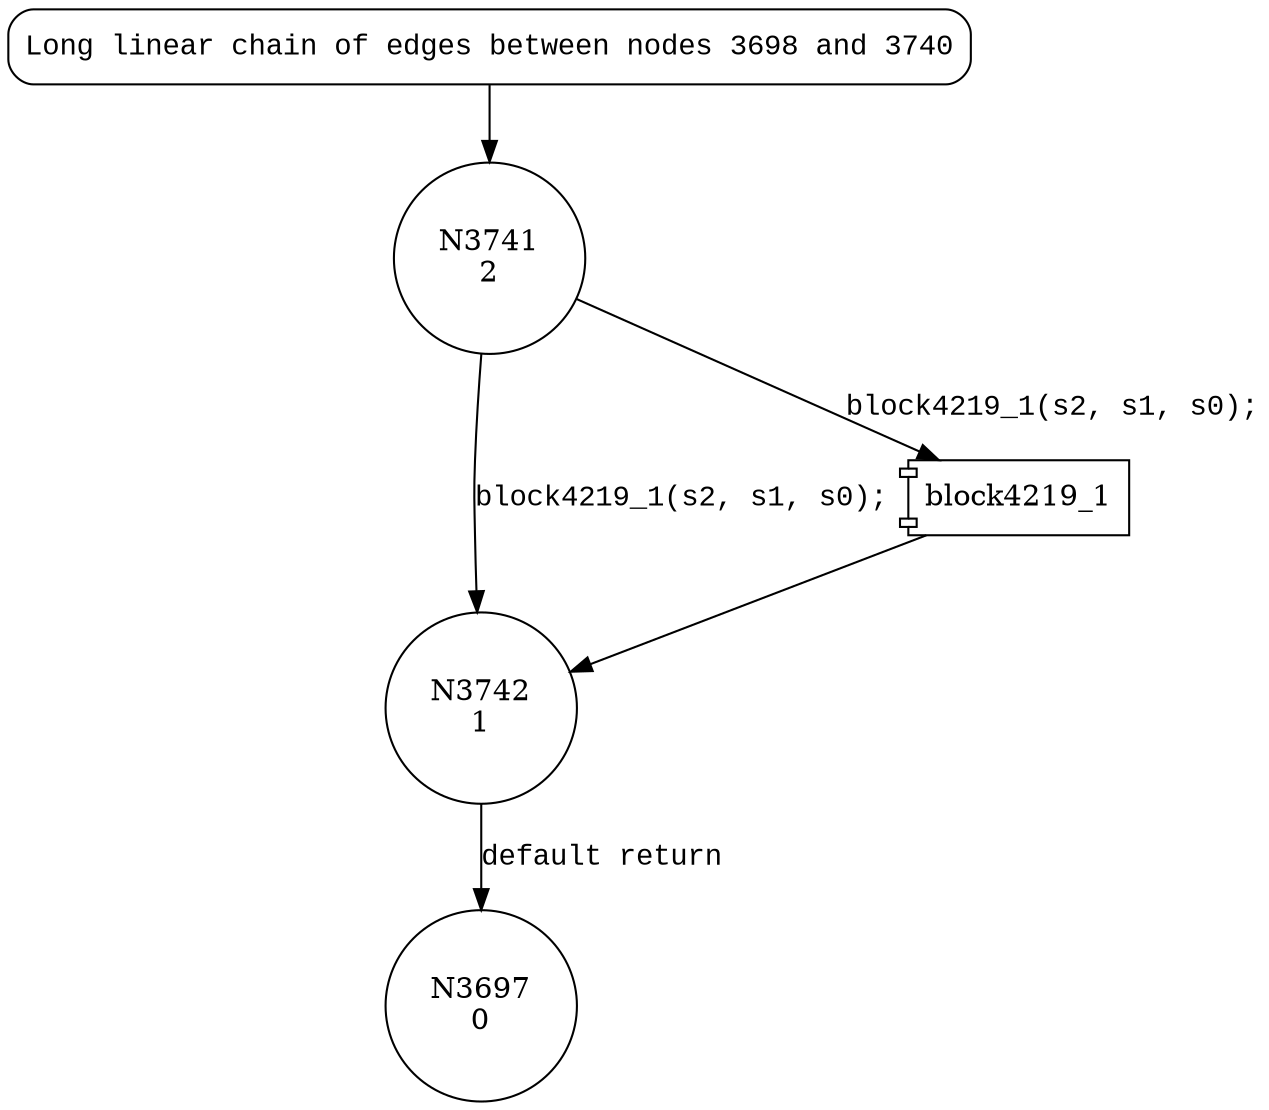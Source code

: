 digraph block3900 {
3741 [shape="circle" label="N3741\n2"]
3742 [shape="circle" label="N3742\n1"]
3697 [shape="circle" label="N3697\n0"]
3698 [style="filled,bold" penwidth="1" fillcolor="white" fontname="Courier New" shape="Mrecord" label="Long linear chain of edges between nodes 3698 and 3740"]
3698 -> 3741[label=""]
100225 [shape="component" label="block4219_1"]
3741 -> 100225 [label="block4219_1(s2, s1, s0);" fontname="Courier New"]
100225 -> 3742 [label="" fontname="Courier New"]
3741 -> 3742 [label="block4219_1(s2, s1, s0);" fontname="Courier New"]
3742 -> 3697 [label="default return" fontname="Courier New"]
}